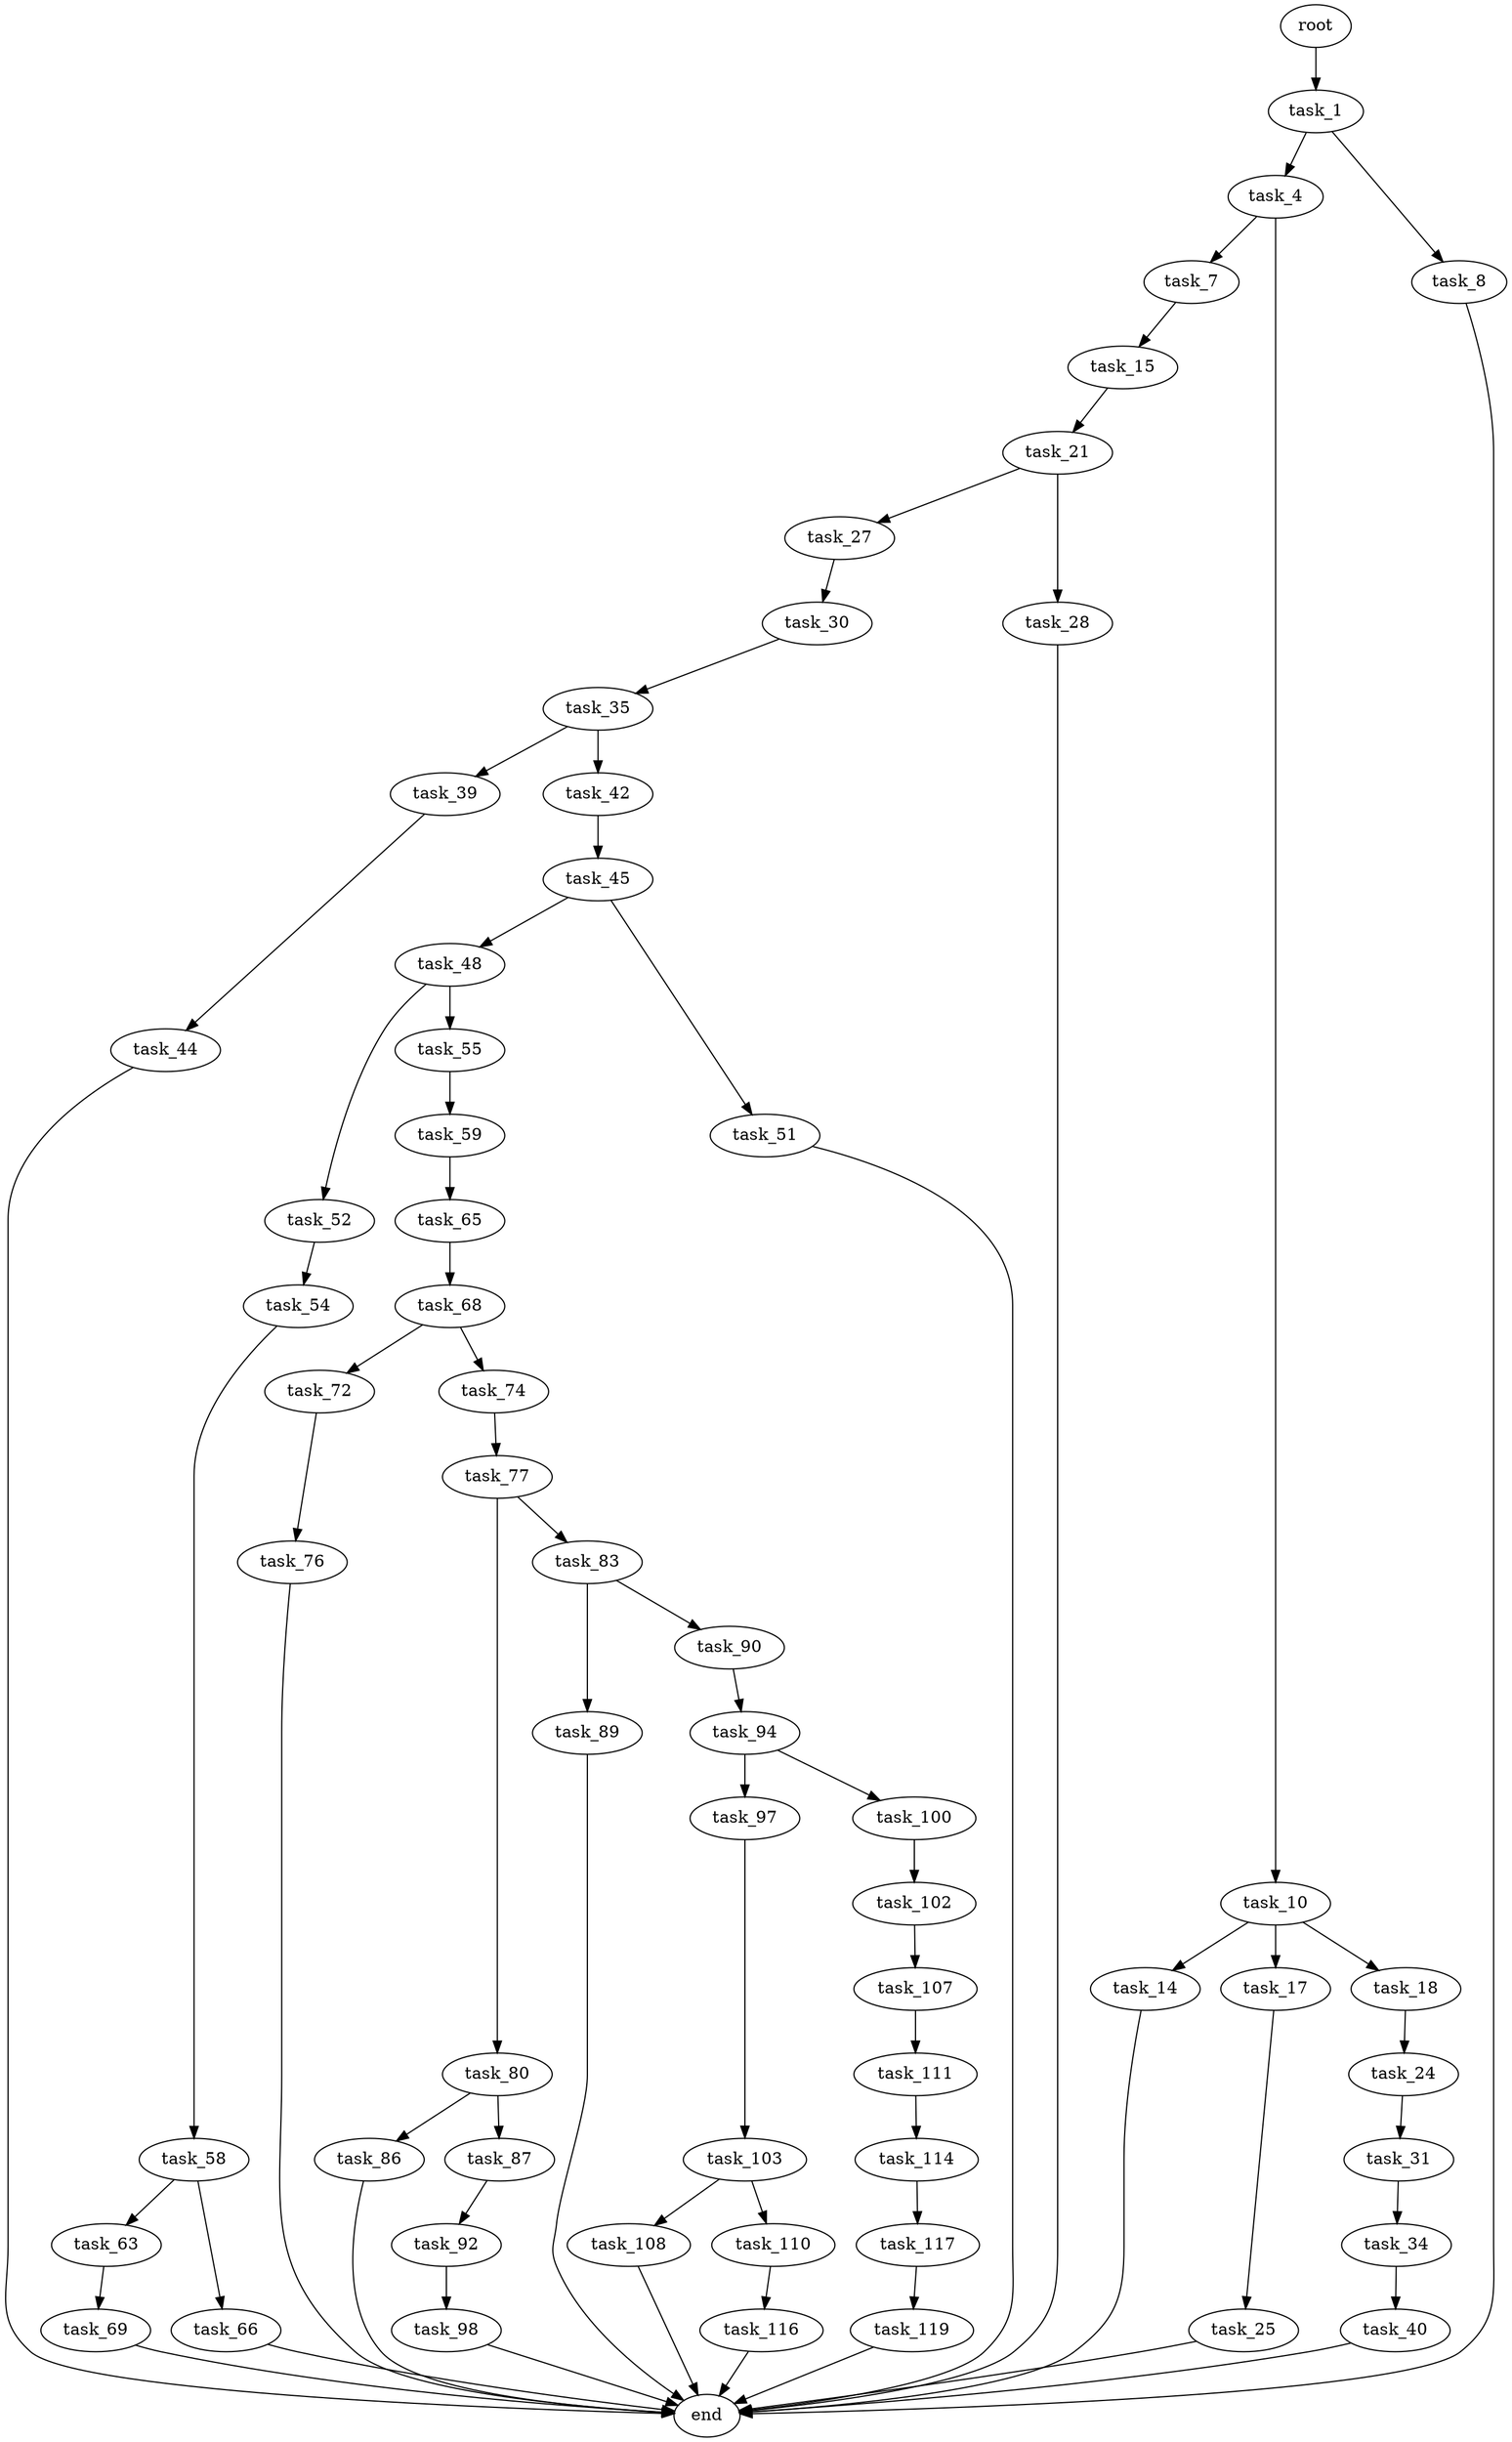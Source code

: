 digraph G {
  root [size="0.000000"];
  task_1 [size="27557575429.000000"];
  task_4 [size="205678817316.000000"];
  task_7 [size="25638180992.000000"];
  task_8 [size="549755813888.000000"];
  task_10 [size="7936476583.000000"];
  task_14 [size="782757789696.000000"];
  task_15 [size="368293445632.000000"];
  task_17 [size="782757789696.000000"];
  task_18 [size="549755813888.000000"];
  task_21 [size="231928233984.000000"];
  task_24 [size="28991029248.000000"];
  task_25 [size="4462293343.000000"];
  task_27 [size="15791611581.000000"];
  task_28 [size="310639532368.000000"];
  task_30 [size="929335049477.000000"];
  task_31 [size="17394103398.000000"];
  task_34 [size="111974285531.000000"];
  task_35 [size="1133931763.000000"];
  task_39 [size="9391948917.000000"];
  task_40 [size="1073741824000.000000"];
  task_42 [size="21307953617.000000"];
  task_44 [size="23161805484.000000"];
  task_45 [size="782757789696.000000"];
  task_48 [size="18285513777.000000"];
  task_51 [size="18594195073.000000"];
  task_52 [size="134217728000.000000"];
  task_54 [size="1790072773.000000"];
  task_55 [size="627090544.000000"];
  task_58 [size="802946104.000000"];
  task_59 [size="175018462172.000000"];
  task_63 [size="782757789696.000000"];
  task_65 [size="17035394098.000000"];
  task_66 [size="782757789696.000000"];
  task_68 [size="740126058.000000"];
  task_69 [size="13856314056.000000"];
  task_72 [size="1814822187.000000"];
  task_74 [size="6809396736.000000"];
  task_76 [size="28991029248.000000"];
  task_77 [size="68719476736.000000"];
  task_80 [size="1718079641.000000"];
  task_83 [size="30735324271.000000"];
  task_86 [size="4186276698.000000"];
  task_87 [size="6399389702.000000"];
  task_89 [size="9339463531.000000"];
  task_90 [size="231928233984.000000"];
  task_92 [size="8589934592.000000"];
  task_94 [size="549755813888.000000"];
  task_97 [size="368293445632.000000"];
  task_98 [size="593348302494.000000"];
  task_100 [size="99248762920.000000"];
  task_102 [size="1979961134.000000"];
  task_103 [size="748645636.000000"];
  task_107 [size="68719476736.000000"];
  task_108 [size="83931510064.000000"];
  task_110 [size="11331618987.000000"];
  task_111 [size="134217728000.000000"];
  task_114 [size="11474641969.000000"];
  task_116 [size="549755813888.000000"];
  task_117 [size="1073741824000.000000"];
  task_119 [size="8589934592.000000"];
  end [size="0.000000"];

  root -> task_1 [size="1.000000"];
  task_1 -> task_4 [size="33554432.000000"];
  task_1 -> task_8 [size="33554432.000000"];
  task_4 -> task_7 [size="536870912.000000"];
  task_4 -> task_10 [size="536870912.000000"];
  task_7 -> task_15 [size="679477248.000000"];
  task_8 -> end [size="1.000000"];
  task_10 -> task_14 [size="209715200.000000"];
  task_10 -> task_17 [size="209715200.000000"];
  task_10 -> task_18 [size="209715200.000000"];
  task_14 -> end [size="1.000000"];
  task_15 -> task_21 [size="411041792.000000"];
  task_17 -> task_25 [size="679477248.000000"];
  task_18 -> task_24 [size="536870912.000000"];
  task_21 -> task_27 [size="301989888.000000"];
  task_21 -> task_28 [size="301989888.000000"];
  task_24 -> task_31 [size="75497472.000000"];
  task_25 -> end [size="1.000000"];
  task_27 -> task_30 [size="411041792.000000"];
  task_28 -> end [size="1.000000"];
  task_30 -> task_35 [size="838860800.000000"];
  task_31 -> task_34 [size="301989888.000000"];
  task_34 -> task_40 [size="411041792.000000"];
  task_35 -> task_39 [size="75497472.000000"];
  task_35 -> task_42 [size="75497472.000000"];
  task_39 -> task_44 [size="679477248.000000"];
  task_40 -> end [size="1.000000"];
  task_42 -> task_45 [size="838860800.000000"];
  task_44 -> end [size="1.000000"];
  task_45 -> task_48 [size="679477248.000000"];
  task_45 -> task_51 [size="679477248.000000"];
  task_48 -> task_52 [size="679477248.000000"];
  task_48 -> task_55 [size="679477248.000000"];
  task_51 -> end [size="1.000000"];
  task_52 -> task_54 [size="209715200.000000"];
  task_54 -> task_58 [size="33554432.000000"];
  task_55 -> task_59 [size="33554432.000000"];
  task_58 -> task_63 [size="33554432.000000"];
  task_58 -> task_66 [size="33554432.000000"];
  task_59 -> task_65 [size="209715200.000000"];
  task_63 -> task_69 [size="679477248.000000"];
  task_65 -> task_68 [size="411041792.000000"];
  task_66 -> end [size="1.000000"];
  task_68 -> task_72 [size="33554432.000000"];
  task_68 -> task_74 [size="33554432.000000"];
  task_69 -> end [size="1.000000"];
  task_72 -> task_76 [size="33554432.000000"];
  task_74 -> task_77 [size="411041792.000000"];
  task_76 -> end [size="1.000000"];
  task_77 -> task_80 [size="134217728.000000"];
  task_77 -> task_83 [size="134217728.000000"];
  task_80 -> task_86 [size="75497472.000000"];
  task_80 -> task_87 [size="75497472.000000"];
  task_83 -> task_89 [size="536870912.000000"];
  task_83 -> task_90 [size="536870912.000000"];
  task_86 -> end [size="1.000000"];
  task_87 -> task_92 [size="134217728.000000"];
  task_89 -> end [size="1.000000"];
  task_90 -> task_94 [size="301989888.000000"];
  task_92 -> task_98 [size="33554432.000000"];
  task_94 -> task_97 [size="536870912.000000"];
  task_94 -> task_100 [size="536870912.000000"];
  task_97 -> task_103 [size="411041792.000000"];
  task_98 -> end [size="1.000000"];
  task_100 -> task_102 [size="75497472.000000"];
  task_102 -> task_107 [size="33554432.000000"];
  task_103 -> task_108 [size="75497472.000000"];
  task_103 -> task_110 [size="75497472.000000"];
  task_107 -> task_111 [size="134217728.000000"];
  task_108 -> end [size="1.000000"];
  task_110 -> task_116 [size="679477248.000000"];
  task_111 -> task_114 [size="209715200.000000"];
  task_114 -> task_117 [size="411041792.000000"];
  task_116 -> end [size="1.000000"];
  task_117 -> task_119 [size="838860800.000000"];
  task_119 -> end [size="1.000000"];
}
